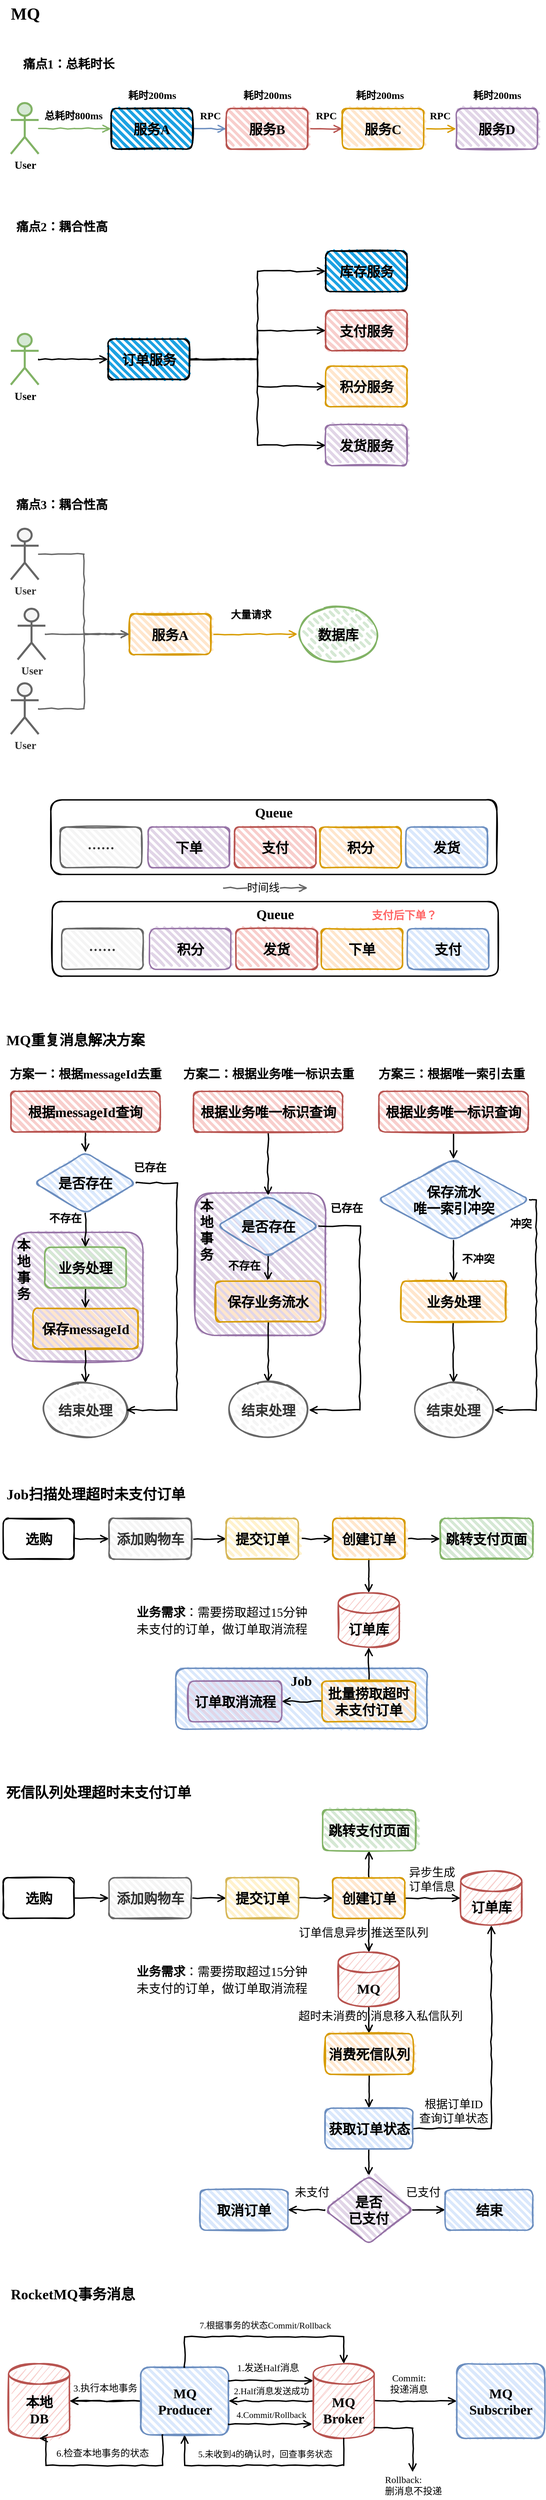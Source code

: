 <mxfile version="13.9.9" type="device"><diagram id="qJx3MESUr1q7judaKmlN" name="第 1 页"><mxGraphModel dx="1422" dy="822" grid="1" gridSize="10" guides="1" tooltips="1" connect="1" arrows="1" fold="1" page="1" pageScale="1" pageWidth="827" pageHeight="1169" math="0" shadow="0"><root><mxCell id="0"/><mxCell id="1" parent="0"/><mxCell id="U9TM1jE9TOjJtRSI-iLu-18" value="Job" style="rounded=1;whiteSpace=wrap;html=1;strokeWidth=2;fillWeight=4;hachureGap=8;hachureAngle=45;fillColor=#dae8fc;sketch=1;shadow=0;fontFamily=Comic Sans MS;strokeColor=#6c8ebf;fontSize=20;fontStyle=1;verticalAlign=top;" vertex="1" parent="1"><mxGeometry x="268.25" y="2481" width="371" height="90" as="geometry"/></mxCell><mxCell id="HqLiY1O92iQ1SQdvVasz-41" value="&amp;nbsp;本&lt;br&gt;&amp;nbsp;地&lt;br&gt;&amp;nbsp;事&lt;br&gt;&amp;nbsp;务" style="whiteSpace=wrap;html=1;rounded=1;shadow=0;fontFamily=Comic Sans MS;strokeColor=#9673a6;strokeWidth=2;fillColor=#e1d5e7;sketch=1;fillWeight=4;hachureGap=8;hachureAngle=45;fontSize=20;fontStyle=1;align=left;verticalAlign=top;" parent="1" vertex="1"><mxGeometry x="296.5" y="1780" width="193" height="210" as="geometry"/></mxCell><mxCell id="HqLiY1O92iQ1SQdvVasz-15" value="&amp;nbsp;本&lt;br&gt;&amp;nbsp;地&lt;br&gt;&amp;nbsp;事&lt;br&gt;&amp;nbsp;务" style="whiteSpace=wrap;html=1;rounded=1;shadow=0;fontFamily=Comic Sans MS;strokeColor=#9673a6;strokeWidth=2;fillColor=#e1d5e7;sketch=1;fillWeight=4;hachureGap=8;hachureAngle=45;fontSize=20;fontStyle=1;align=left;verticalAlign=top;" parent="1" vertex="1"><mxGeometry x="27" y="1838" width="193" height="190" as="geometry"/></mxCell><mxCell id="z7InNmfv0azXx8crTT-j-5" value="&lt;span style=&quot;font-size: 20px&quot;&gt;&lt;b&gt;Queue&lt;/b&gt;&lt;/span&gt;" style="rounded=1;whiteSpace=wrap;html=1;strokeWidth=2;fillWeight=4;hachureGap=8;hachureAngle=45;sketch=1;shadow=0;fontFamily=Comic Sans MS;verticalAlign=top;" parent="1" vertex="1"><mxGeometry x="84" y="1200" width="658" height="110" as="geometry"/></mxCell><mxCell id="b06dhv5IZUUVjLHqWVri-33" value="&lt;font color=&quot;#000000&quot;&gt;MQ&lt;/font&gt;" style="text;html=1;align=center;verticalAlign=middle;resizable=0;points=[];autosize=1;fontSize=25;fontFamily=Comic Sans MS;fontColor=#FFFFFF;fontStyle=1;labelBackgroundColor=none;" parent="1" vertex="1"><mxGeometry x="15.5" y="20" width="60" height="40" as="geometry"/></mxCell><mxCell id="0Zf3GOop10fqHXu2e48y-9" value="" style="edgeStyle=orthogonalEdgeStyle;rounded=0;comic=1;orthogonalLoop=1;jettySize=auto;html=1;endArrow=open;endFill=0;endSize=8;strokeWidth=2;fontFamily=Comic Sans MS;fillColor=#dae8fc;strokeColor=#6c8ebf;" parent="1" source="0Zf3GOop10fqHXu2e48y-2" target="0Zf3GOop10fqHXu2e48y-3" edge="1"><mxGeometry relative="1" as="geometry"/></mxCell><mxCell id="0Zf3GOop10fqHXu2e48y-2" value="&lt;span style=&quot;font-size: 20px&quot;&gt;&lt;b&gt;服务A&lt;/b&gt;&lt;/span&gt;" style="rounded=1;whiteSpace=wrap;html=1;strokeWidth=2;fillWeight=4;hachureGap=8;hachureAngle=45;fillColor=#1ba1e2;sketch=1;shadow=0;fontFamily=Comic Sans MS;" parent="1" vertex="1"><mxGeometry x="173" y="180" width="120" height="60" as="geometry"/></mxCell><mxCell id="0Zf3GOop10fqHXu2e48y-10" value="" style="edgeStyle=orthogonalEdgeStyle;rounded=0;comic=1;orthogonalLoop=1;jettySize=auto;html=1;endArrow=open;endFill=0;endSize=8;strokeWidth=2;fontFamily=Comic Sans MS;fillColor=#f8cecc;strokeColor=#b85450;" parent="1" source="0Zf3GOop10fqHXu2e48y-3" target="0Zf3GOop10fqHXu2e48y-4" edge="1"><mxGeometry relative="1" as="geometry"/></mxCell><mxCell id="0Zf3GOop10fqHXu2e48y-3" value="&lt;span style=&quot;font-size: 20px&quot;&gt;&lt;b&gt;服务B&lt;/b&gt;&lt;/span&gt;" style="rounded=1;whiteSpace=wrap;html=1;strokeWidth=2;fillWeight=4;hachureGap=8;hachureAngle=45;fillColor=#f8cecc;sketch=1;shadow=0;fontFamily=Comic Sans MS;strokeColor=#b85450;" parent="1" vertex="1"><mxGeometry x="343" y="180" width="120" height="60" as="geometry"/></mxCell><mxCell id="0Zf3GOop10fqHXu2e48y-8" value="" style="edgeStyle=orthogonalEdgeStyle;rounded=0;orthogonalLoop=1;jettySize=auto;html=1;endArrow=open;endFill=0;strokeWidth=2;fontFamily=Comic Sans MS;endSize=8;comic=1;fillColor=#ffe6cc;strokeColor=#d79b00;" parent="1" source="0Zf3GOop10fqHXu2e48y-4" target="0Zf3GOop10fqHXu2e48y-5" edge="1"><mxGeometry relative="1" as="geometry"/></mxCell><mxCell id="0Zf3GOop10fqHXu2e48y-4" value="&lt;font size=&quot;1&quot;&gt;&lt;b style=&quot;font-size: 20px&quot;&gt;服务C&lt;/b&gt;&lt;/font&gt;" style="rounded=1;whiteSpace=wrap;html=1;strokeWidth=2;fillWeight=4;hachureGap=8;hachureAngle=45;fillColor=#ffe6cc;sketch=1;shadow=0;fontFamily=Comic Sans MS;strokeColor=#d79b00;" parent="1" vertex="1"><mxGeometry x="514" y="180" width="120" height="60" as="geometry"/></mxCell><mxCell id="0Zf3GOop10fqHXu2e48y-5" value="&lt;font size=&quot;1&quot;&gt;&lt;b style=&quot;font-size: 20px&quot;&gt;服务D&lt;/b&gt;&lt;/font&gt;" style="rounded=1;whiteSpace=wrap;html=1;strokeWidth=2;fillWeight=4;hachureGap=8;hachureAngle=45;fillColor=#e1d5e7;sketch=1;shadow=0;fontFamily=Comic Sans MS;strokeColor=#9673a6;" parent="1" vertex="1"><mxGeometry x="682" y="180" width="120" height="60" as="geometry"/></mxCell><mxCell id="0Zf3GOop10fqHXu2e48y-19" value="" style="edgeStyle=orthogonalEdgeStyle;rounded=0;comic=1;orthogonalLoop=1;jettySize=auto;html=1;endArrow=open;endFill=0;endSize=8;strokeWidth=2;fontFamily=Comic Sans MS;fillColor=#d5e8d4;strokeColor=#82b366;" parent="1" source="0Zf3GOop10fqHXu2e48y-18" target="0Zf3GOop10fqHXu2e48y-2" edge="1"><mxGeometry relative="1" as="geometry"/></mxCell><mxCell id="0Zf3GOop10fqHXu2e48y-18" value="&lt;b&gt;&lt;font style=&quot;font-size: 16px&quot;&gt;User&lt;/font&gt;&lt;/b&gt;" style="shape=umlActor;verticalLabelPosition=bottom;verticalAlign=top;html=1;outlineConnect=0;shadow=0;strokeColor=#82b366;strokeWidth=3;fontFamily=Comic Sans MS;fillColor=#d5e8d4;" parent="1" vertex="1"><mxGeometry x="25" y="172" width="41" height="75" as="geometry"/></mxCell><mxCell id="0Zf3GOop10fqHXu2e48y-20" value="耗时200ms" style="text;html=1;align=center;verticalAlign=middle;resizable=0;points=[];autosize=1;fontFamily=Comic Sans MS;fontStyle=1;fontSize=15;" parent="1" vertex="1"><mxGeometry x="697" y="150" width="90" height="20" as="geometry"/></mxCell><mxCell id="0Zf3GOop10fqHXu2e48y-22" value="耗时200ms" style="text;html=1;align=center;verticalAlign=middle;resizable=0;points=[];autosize=1;fontFamily=Comic Sans MS;fontStyle=1;fontSize=15;" parent="1" vertex="1"><mxGeometry x="524" y="150" width="90" height="20" as="geometry"/></mxCell><mxCell id="0Zf3GOop10fqHXu2e48y-23" value="耗时200ms" style="text;html=1;align=center;verticalAlign=middle;resizable=0;points=[];autosize=1;fontFamily=Comic Sans MS;fontStyle=1;fontSize=15;" parent="1" vertex="1"><mxGeometry x="358" y="150" width="90" height="20" as="geometry"/></mxCell><mxCell id="0Zf3GOop10fqHXu2e48y-24" value="耗时200ms" style="text;html=1;align=center;verticalAlign=middle;resizable=0;points=[];autosize=1;fontFamily=Comic Sans MS;fontStyle=1;fontSize=15;" parent="1" vertex="1"><mxGeometry x="188" y="150" width="90" height="20" as="geometry"/></mxCell><mxCell id="0Zf3GOop10fqHXu2e48y-25" value="总耗时800ms" style="text;html=1;align=center;verticalAlign=middle;resizable=0;points=[];autosize=1;fontFamily=Comic Sans MS;fontStyle=1;fontSize=15;" parent="1" vertex="1"><mxGeometry x="62" y="180" width="110" height="20" as="geometry"/></mxCell><mxCell id="0Zf3GOop10fqHXu2e48y-26" value="RPC" style="text;html=1;align=center;verticalAlign=middle;resizable=0;points=[];autosize=1;fontSize=15;fontFamily=Comic Sans MS;fontStyle=1" parent="1" vertex="1"><mxGeometry x="299" y="180" width="40" height="20" as="geometry"/></mxCell><mxCell id="0Zf3GOop10fqHXu2e48y-27" value="RPC" style="text;html=1;align=center;verticalAlign=middle;resizable=0;points=[];autosize=1;fontSize=15;fontFamily=Comic Sans MS;fontStyle=1" parent="1" vertex="1"><mxGeometry x="470" y="180" width="40" height="20" as="geometry"/></mxCell><mxCell id="0Zf3GOop10fqHXu2e48y-28" value="RPC" style="text;html=1;align=center;verticalAlign=middle;resizable=0;points=[];autosize=1;fontSize=15;fontFamily=Comic Sans MS;fontStyle=1" parent="1" vertex="1"><mxGeometry x="638" y="180" width="40" height="20" as="geometry"/></mxCell><mxCell id="0Zf3GOop10fqHXu2e48y-30" value="痛点1：总耗时长" style="text;html=1;align=center;verticalAlign=middle;resizable=0;points=[];autosize=1;fontSize=18;fontFamily=Comic Sans MS;fontStyle=1" parent="1" vertex="1"><mxGeometry x="35" y="100" width="150" height="30" as="geometry"/></mxCell><mxCell id="0Zf3GOop10fqHXu2e48y-37" value="" style="edgeStyle=orthogonalEdgeStyle;rounded=0;comic=1;orthogonalLoop=1;jettySize=auto;html=1;endArrow=open;endFill=0;endSize=8;strokeWidth=2;fontFamily=Comic Sans MS;fontSize=18;entryX=0;entryY=0.5;entryDx=0;entryDy=0;exitX=1;exitY=0.5;exitDx=0;exitDy=0;" parent="1" source="0Zf3GOop10fqHXu2e48y-42" target="0Zf3GOop10fqHXu2e48y-32" edge="1"><mxGeometry relative="1" as="geometry"/></mxCell><mxCell id="0Zf3GOop10fqHXu2e48y-31" value="&lt;b&gt;&lt;font style=&quot;font-size: 16px&quot;&gt;User&lt;/font&gt;&lt;/b&gt;" style="shape=umlActor;verticalLabelPosition=bottom;verticalAlign=top;html=1;outlineConnect=0;shadow=0;strokeColor=#82b366;strokeWidth=3;fontFamily=Comic Sans MS;fillColor=#d5e8d4;" parent="1" vertex="1"><mxGeometry x="25" y="512.5" width="41" height="75" as="geometry"/></mxCell><mxCell id="0Zf3GOop10fqHXu2e48y-32" value="&lt;span style=&quot;font-size: 20px&quot;&gt;&lt;b&gt;库存服务&lt;/b&gt;&lt;/span&gt;" style="rounded=1;whiteSpace=wrap;html=1;strokeWidth=2;fillWeight=4;hachureGap=8;hachureAngle=45;fillColor=#1ba1e2;sketch=1;shadow=0;fontFamily=Comic Sans MS;" parent="1" vertex="1"><mxGeometry x="489.5" y="390" width="120" height="60" as="geometry"/></mxCell><mxCell id="0Zf3GOop10fqHXu2e48y-33" value="&lt;b style=&quot;font-size: 20px&quot;&gt;支付服务&lt;/b&gt;" style="rounded=1;whiteSpace=wrap;html=1;strokeWidth=2;fillWeight=4;hachureGap=8;hachureAngle=45;fillColor=#f8cecc;sketch=1;shadow=0;fontFamily=Comic Sans MS;strokeColor=#b85450;" parent="1" vertex="1"><mxGeometry x="489.5" y="477.5" width="120" height="60" as="geometry"/></mxCell><mxCell id="0Zf3GOop10fqHXu2e48y-34" value="&lt;font size=&quot;1&quot;&gt;&lt;b style=&quot;font-size: 20px&quot;&gt;积分服务&lt;/b&gt;&lt;/font&gt;" style="rounded=1;whiteSpace=wrap;html=1;strokeWidth=2;fillWeight=4;hachureGap=8;hachureAngle=45;fillColor=#ffe6cc;sketch=1;shadow=0;fontFamily=Comic Sans MS;strokeColor=#d79b00;" parent="1" vertex="1"><mxGeometry x="489.5" y="560" width="120" height="60" as="geometry"/></mxCell><mxCell id="0Zf3GOop10fqHXu2e48y-35" value="&lt;span style=&quot;font-size: 20px&quot;&gt;&lt;b&gt;发货服务&lt;/b&gt;&lt;/span&gt;" style="rounded=1;whiteSpace=wrap;html=1;strokeWidth=2;fillWeight=4;hachureGap=8;hachureAngle=45;fillColor=#e1d5e7;sketch=1;shadow=0;fontFamily=Comic Sans MS;strokeColor=#9673a6;" parent="1" vertex="1"><mxGeometry x="489.5" y="647" width="120" height="60" as="geometry"/></mxCell><mxCell id="0Zf3GOop10fqHXu2e48y-38" value="" style="edgeStyle=orthogonalEdgeStyle;rounded=0;comic=1;orthogonalLoop=1;jettySize=auto;html=1;endArrow=open;endFill=0;endSize=8;strokeWidth=2;fontFamily=Comic Sans MS;fontSize=18;entryX=0;entryY=0.5;entryDx=0;entryDy=0;exitX=1;exitY=0.5;exitDx=0;exitDy=0;" parent="1" source="0Zf3GOop10fqHXu2e48y-42" target="0Zf3GOop10fqHXu2e48y-33" edge="1"><mxGeometry relative="1" as="geometry"><mxPoint x="76" y="530" as="sourcePoint"/><mxPoint x="237.5" y="430" as="targetPoint"/></mxGeometry></mxCell><mxCell id="0Zf3GOop10fqHXu2e48y-39" value="" style="edgeStyle=orthogonalEdgeStyle;rounded=0;comic=1;orthogonalLoop=1;jettySize=auto;html=1;endArrow=open;endFill=0;endSize=8;strokeWidth=2;fontFamily=Comic Sans MS;fontSize=18;entryX=0;entryY=0.5;entryDx=0;entryDy=0;exitX=1;exitY=0.5;exitDx=0;exitDy=0;" parent="1" source="0Zf3GOop10fqHXu2e48y-42" target="0Zf3GOop10fqHXu2e48y-34" edge="1"><mxGeometry relative="1" as="geometry"><mxPoint x="69.5" y="520" as="sourcePoint"/><mxPoint x="237.5" y="530" as="targetPoint"/></mxGeometry></mxCell><mxCell id="0Zf3GOop10fqHXu2e48y-40" value="" style="edgeStyle=orthogonalEdgeStyle;rounded=0;comic=1;orthogonalLoop=1;jettySize=auto;html=1;endArrow=open;endFill=0;endSize=8;strokeWidth=2;fontFamily=Comic Sans MS;fontSize=18;entryX=0;entryY=0.5;entryDx=0;entryDy=0;" parent="1" source="0Zf3GOop10fqHXu2e48y-42" target="0Zf3GOop10fqHXu2e48y-35" edge="1"><mxGeometry relative="1" as="geometry"><mxPoint x="69.5" y="520" as="sourcePoint"/><mxPoint x="229.5" y="620" as="targetPoint"/></mxGeometry></mxCell><mxCell id="0Zf3GOop10fqHXu2e48y-42" value="&lt;span style=&quot;font-size: 20px&quot;&gt;&lt;b&gt;订单服务&lt;/b&gt;&lt;/span&gt;" style="rounded=1;whiteSpace=wrap;html=1;strokeWidth=2;fillWeight=4;hachureGap=8;hachureAngle=45;fillColor=#1ba1e2;sketch=1;shadow=0;fontFamily=Comic Sans MS;" parent="1" vertex="1"><mxGeometry x="168.5" y="520" width="120" height="60" as="geometry"/></mxCell><mxCell id="0Zf3GOop10fqHXu2e48y-43" value="" style="edgeStyle=orthogonalEdgeStyle;rounded=0;comic=1;orthogonalLoop=1;jettySize=auto;html=1;endArrow=open;endFill=0;endSize=8;strokeWidth=2;fontFamily=Comic Sans MS;fontSize=18;entryX=0;entryY=0.5;entryDx=0;entryDy=0;" parent="1" source="0Zf3GOop10fqHXu2e48y-31" target="0Zf3GOop10fqHXu2e48y-42" edge="1"><mxGeometry relative="1" as="geometry"><mxPoint x="66" y="567.5" as="sourcePoint"/><mxPoint x="489.5" y="690" as="targetPoint"/></mxGeometry></mxCell><mxCell id="0Zf3GOop10fqHXu2e48y-44" value="痛点2：耦合性高" style="text;html=1;align=center;verticalAlign=middle;resizable=0;points=[];autosize=1;fontSize=18;fontFamily=Comic Sans MS;fontStyle=1" parent="1" vertex="1"><mxGeometry x="25" y="340" width="150" height="30" as="geometry"/></mxCell><mxCell id="0Zf3GOop10fqHXu2e48y-45" value="" style="edgeStyle=orthogonalEdgeStyle;rounded=0;comic=1;orthogonalLoop=1;jettySize=auto;html=1;endArrow=open;endFill=0;endSize=8;strokeWidth=2;fontFamily=Comic Sans MS;fillColor=#ffe6cc;strokeColor=#d79b00;" parent="1" source="0Zf3GOop10fqHXu2e48y-46" target="0Zf3GOop10fqHXu2e48y-55" edge="1"><mxGeometry relative="1" as="geometry"><mxPoint x="389.5" y="837.5" as="targetPoint"/></mxGeometry></mxCell><mxCell id="0Zf3GOop10fqHXu2e48y-46" value="&lt;span style=&quot;font-size: 20px&quot;&gt;&lt;b&gt;服务A&lt;/b&gt;&lt;/span&gt;" style="rounded=1;whiteSpace=wrap;html=1;strokeWidth=2;fillWeight=4;hachureGap=8;hachureAngle=45;fillColor=#ffe6cc;sketch=1;shadow=0;fontFamily=Comic Sans MS;strokeColor=#d79b00;" parent="1" vertex="1"><mxGeometry x="200" y="925.5" width="120" height="60" as="geometry"/></mxCell><mxCell id="0Zf3GOop10fqHXu2e48y-48" value="" style="edgeStyle=orthogonalEdgeStyle;rounded=0;comic=1;orthogonalLoop=1;jettySize=auto;html=1;endArrow=open;endFill=0;endSize=8;strokeWidth=2;fontFamily=Comic Sans MS;fillColor=#f5f5f5;strokeColor=#666666;entryX=0;entryY=0.5;entryDx=0;entryDy=0;" parent="1" source="0Zf3GOop10fqHXu2e48y-49" target="0Zf3GOop10fqHXu2e48y-46" edge="1"><mxGeometry relative="1" as="geometry"/></mxCell><mxCell id="0Zf3GOop10fqHXu2e48y-49" value="&lt;b&gt;&lt;font style=&quot;font-size: 16px&quot;&gt;User&lt;/font&gt;&lt;/b&gt;" style="shape=umlActor;verticalLabelPosition=bottom;verticalAlign=top;html=1;outlineConnect=0;shadow=0;strokeColor=#666666;strokeWidth=3;fontFamily=Comic Sans MS;fillColor=#f5f5f5;fontColor=#333333;" parent="1" vertex="1"><mxGeometry x="25" y="800" width="41" height="75" as="geometry"/></mxCell><mxCell id="0Zf3GOop10fqHXu2e48y-53" value="大量请求" style="text;html=1;align=center;verticalAlign=middle;resizable=0;points=[];autosize=1;fontSize=15;fontFamily=Comic Sans MS;fontStyle=1" parent="1" vertex="1"><mxGeometry x="339" y="915.5" width="80" height="20" as="geometry"/></mxCell><mxCell id="0Zf3GOop10fqHXu2e48y-54" value="痛点3：耦合性高" style="text;html=1;align=center;verticalAlign=middle;resizable=0;points=[];autosize=1;fontSize=18;fontFamily=Comic Sans MS;fontStyle=1" parent="1" vertex="1"><mxGeometry x="25" y="750" width="150" height="30" as="geometry"/></mxCell><mxCell id="0Zf3GOop10fqHXu2e48y-55" value="&lt;font style=&quot;font-size: 20px&quot;&gt;&lt;b&gt;数据库&lt;/b&gt;&lt;/font&gt;" style="ellipse;whiteSpace=wrap;html=1;rounded=1;shadow=0;fontFamily=Comic Sans MS;strokeColor=#82b366;strokeWidth=2;fillColor=#d5e8d4;sketch=1;fillWeight=4;hachureGap=8;hachureAngle=45;fillStyle=dashed;" parent="1" vertex="1"><mxGeometry x="448" y="915.5" width="120" height="80" as="geometry"/></mxCell><mxCell id="0Zf3GOop10fqHXu2e48y-57" value="&lt;b&gt;&lt;font style=&quot;font-size: 16px&quot;&gt;User&lt;/font&gt;&lt;/b&gt;" style="shape=umlActor;verticalLabelPosition=bottom;verticalAlign=top;html=1;outlineConnect=0;shadow=0;strokeColor=#666666;strokeWidth=3;fontFamily=Comic Sans MS;fillColor=#f5f5f5;fontColor=#333333;" parent="1" vertex="1"><mxGeometry x="25" y="1028" width="41" height="75" as="geometry"/></mxCell><mxCell id="0Zf3GOop10fqHXu2e48y-58" value="&lt;b&gt;&lt;font style=&quot;font-size: 16px&quot;&gt;User&lt;/font&gt;&lt;/b&gt;" style="shape=umlActor;verticalLabelPosition=bottom;verticalAlign=top;html=1;outlineConnect=0;shadow=0;strokeColor=#666666;strokeWidth=3;fontFamily=Comic Sans MS;fillColor=#f5f5f5;fontColor=#333333;" parent="1" vertex="1"><mxGeometry x="35" y="918" width="41" height="75" as="geometry"/></mxCell><mxCell id="0Zf3GOop10fqHXu2e48y-59" value="" style="edgeStyle=orthogonalEdgeStyle;rounded=0;comic=1;orthogonalLoop=1;jettySize=auto;html=1;endArrow=open;endFill=0;endSize=8;strokeWidth=2;fontFamily=Comic Sans MS;fillColor=#f5f5f5;strokeColor=#666666;entryX=0;entryY=0.5;entryDx=0;entryDy=0;" parent="1" source="0Zf3GOop10fqHXu2e48y-57" target="0Zf3GOop10fqHXu2e48y-46" edge="1"><mxGeometry relative="1" as="geometry"><mxPoint x="76" y="847.5" as="sourcePoint"/><mxPoint x="210" y="973" as="targetPoint"/></mxGeometry></mxCell><mxCell id="0Zf3GOop10fqHXu2e48y-60" value="" style="edgeStyle=orthogonalEdgeStyle;rounded=0;comic=1;orthogonalLoop=1;jettySize=auto;html=1;endArrow=open;endFill=0;endSize=8;strokeWidth=2;fontFamily=Comic Sans MS;fillColor=#f5f5f5;strokeColor=#666666;entryX=0;entryY=0.5;entryDx=0;entryDy=0;" parent="1" source="0Zf3GOop10fqHXu2e48y-58" target="0Zf3GOop10fqHXu2e48y-46" edge="1"><mxGeometry relative="1" as="geometry"><mxPoint x="86" y="1075.5" as="sourcePoint"/><mxPoint x="210" y="973" as="targetPoint"/></mxGeometry></mxCell><mxCell id="z7InNmfv0azXx8crTT-j-1" value="&lt;span style=&quot;font-size: 20px&quot;&gt;&lt;b&gt;下单&lt;/b&gt;&lt;/span&gt;" style="rounded=1;whiteSpace=wrap;html=1;strokeWidth=2;fillWeight=4;hachureGap=8;hachureAngle=45;fillColor=#e1d5e7;sketch=1;shadow=0;fontFamily=Comic Sans MS;strokeColor=#9673a6;" parent="1" vertex="1"><mxGeometry x="227.5" y="1240" width="120" height="60" as="geometry"/></mxCell><mxCell id="z7InNmfv0azXx8crTT-j-2" value="&lt;span style=&quot;font-size: 20px&quot;&gt;&lt;b&gt;支付&lt;/b&gt;&lt;/span&gt;" style="rounded=1;whiteSpace=wrap;html=1;strokeWidth=2;fillWeight=4;hachureGap=8;hachureAngle=45;fillColor=#f8cecc;sketch=1;shadow=0;fontFamily=Comic Sans MS;strokeColor=#b85450;" parent="1" vertex="1"><mxGeometry x="355" y="1240" width="120" height="60" as="geometry"/></mxCell><mxCell id="z7InNmfv0azXx8crTT-j-3" value="&lt;span style=&quot;font-size: 20px&quot;&gt;&lt;b&gt;积分&lt;/b&gt;&lt;/span&gt;" style="rounded=1;whiteSpace=wrap;html=1;strokeWidth=2;fillWeight=4;hachureGap=8;hachureAngle=45;fillColor=#ffe6cc;sketch=1;shadow=0;fontFamily=Comic Sans MS;strokeColor=#d79b00;" parent="1" vertex="1"><mxGeometry x="481" y="1240" width="120" height="60" as="geometry"/></mxCell><mxCell id="z7InNmfv0azXx8crTT-j-4" value="&lt;span style=&quot;font-size: 20px&quot;&gt;&lt;b&gt;发货&lt;/b&gt;&lt;/span&gt;" style="rounded=1;whiteSpace=wrap;html=1;strokeWidth=2;fillWeight=4;hachureGap=8;hachureAngle=45;fillColor=#dae8fc;sketch=1;shadow=0;fontFamily=Comic Sans MS;strokeColor=#6c8ebf;" parent="1" vertex="1"><mxGeometry x="608" y="1240" width="120" height="60" as="geometry"/></mxCell><mxCell id="z7InNmfv0azXx8crTT-j-6" value="&lt;b style=&quot;font-size: 20px&quot;&gt;·&lt;/b&gt;&lt;b style=&quot;font-size: 20px&quot;&gt;·&lt;/b&gt;&lt;b style=&quot;font-size: 20px&quot;&gt;·&lt;/b&gt;&lt;b style=&quot;font-size: 20px&quot;&gt;·&lt;/b&gt;&lt;b style=&quot;font-size: 20px&quot;&gt;·&lt;/b&gt;&lt;b style=&quot;font-size: 20px&quot;&gt;·&lt;/b&gt;" style="rounded=1;whiteSpace=wrap;html=1;strokeWidth=2;fillWeight=4;hachureGap=8;hachureAngle=45;sketch=1;shadow=0;fontFamily=Comic Sans MS;fillColor=#f5f5f5;strokeColor=#666666;fontColor=#333333;" parent="1" vertex="1"><mxGeometry x="98" y="1240" width="120" height="60" as="geometry"/></mxCell><mxCell id="z7InNmfv0azXx8crTT-j-7" value="&lt;span style=&quot;font-size: 20px&quot;&gt;&lt;b&gt;Queue&lt;/b&gt;&lt;/span&gt;" style="rounded=1;whiteSpace=wrap;html=1;strokeWidth=2;fillWeight=4;hachureGap=8;hachureAngle=45;sketch=1;shadow=0;fontFamily=Comic Sans MS;verticalAlign=top;" parent="1" vertex="1"><mxGeometry x="86" y="1350" width="658" height="110" as="geometry"/></mxCell><mxCell id="z7InNmfv0azXx8crTT-j-8" value="&lt;span style=&quot;font-size: 20px&quot;&gt;&lt;b&gt;积分&lt;/b&gt;&lt;/span&gt;" style="rounded=1;whiteSpace=wrap;html=1;strokeWidth=2;fillWeight=4;hachureGap=8;hachureAngle=45;fillColor=#e1d5e7;sketch=1;shadow=0;fontFamily=Comic Sans MS;strokeColor=#9673a6;" parent="1" vertex="1"><mxGeometry x="229.5" y="1390" width="120" height="60" as="geometry"/></mxCell><mxCell id="z7InNmfv0azXx8crTT-j-9" value="&lt;span style=&quot;font-size: 20px&quot;&gt;&lt;b&gt;发货&lt;/b&gt;&lt;/span&gt;" style="rounded=1;whiteSpace=wrap;html=1;strokeWidth=2;fillWeight=4;hachureGap=8;hachureAngle=45;fillColor=#f8cecc;sketch=1;shadow=0;fontFamily=Comic Sans MS;strokeColor=#b85450;" parent="1" vertex="1"><mxGeometry x="357" y="1390" width="120" height="60" as="geometry"/></mxCell><mxCell id="z7InNmfv0azXx8crTT-j-10" value="&lt;span style=&quot;font-size: 20px&quot;&gt;&lt;b&gt;下单&lt;/b&gt;&lt;/span&gt;" style="rounded=1;whiteSpace=wrap;html=1;strokeWidth=2;fillWeight=4;hachureGap=8;hachureAngle=45;fillColor=#ffe6cc;sketch=1;shadow=0;fontFamily=Comic Sans MS;strokeColor=#d79b00;" parent="1" vertex="1"><mxGeometry x="483" y="1390" width="120" height="60" as="geometry"/></mxCell><mxCell id="z7InNmfv0azXx8crTT-j-11" value="&lt;span style=&quot;font-size: 20px&quot;&gt;&lt;b&gt;支付&lt;/b&gt;&lt;/span&gt;" style="rounded=1;whiteSpace=wrap;html=1;strokeWidth=2;fillWeight=4;hachureGap=8;hachureAngle=45;fillColor=#dae8fc;sketch=1;shadow=0;fontFamily=Comic Sans MS;strokeColor=#6c8ebf;" parent="1" vertex="1"><mxGeometry x="610" y="1390" width="120" height="60" as="geometry"/></mxCell><mxCell id="z7InNmfv0azXx8crTT-j-12" value="&lt;b style=&quot;font-size: 20px&quot;&gt;·&lt;/b&gt;&lt;b style=&quot;font-size: 20px&quot;&gt;·&lt;/b&gt;&lt;b style=&quot;font-size: 20px&quot;&gt;·&lt;/b&gt;&lt;b style=&quot;font-size: 20px&quot;&gt;·&lt;/b&gt;&lt;b style=&quot;font-size: 20px&quot;&gt;·&lt;/b&gt;&lt;b style=&quot;font-size: 20px&quot;&gt;·&lt;/b&gt;" style="rounded=1;whiteSpace=wrap;html=1;strokeWidth=2;fillWeight=4;hachureGap=8;hachureAngle=45;sketch=1;shadow=0;fontFamily=Comic Sans MS;fillColor=#f5f5f5;strokeColor=#666666;fontColor=#333333;" parent="1" vertex="1"><mxGeometry x="100" y="1390" width="120" height="60" as="geometry"/></mxCell><mxCell id="z7InNmfv0azXx8crTT-j-14" value="" style="edgeStyle=orthogonalEdgeStyle;rounded=0;comic=1;orthogonalLoop=1;jettySize=auto;html=1;endArrow=open;endFill=0;endSize=8;strokeWidth=2;fontFamily=Comic Sans MS;fillColor=#f5f5f5;strokeColor=#666666;entryX=0;entryY=0.5;entryDx=0;entryDy=0;" parent="1" edge="1"><mxGeometry relative="1" as="geometry"><mxPoint x="339" y="1330" as="sourcePoint"/><mxPoint x="463" y="1330" as="targetPoint"/></mxGeometry></mxCell><mxCell id="z7InNmfv0azXx8crTT-j-15" value="时间线" style="edgeLabel;html=1;align=center;verticalAlign=middle;resizable=0;points=[];fontSize=16;fontFamily=Comic Sans MS;" parent="z7InNmfv0azXx8crTT-j-14" vertex="1" connectable="0"><mxGeometry x="0.323" y="-3" relative="1" as="geometry"><mxPoint x="-24" y="-4" as="offset"/></mxGeometry></mxCell><mxCell id="z7InNmfv0azXx8crTT-j-16" value="&lt;b&gt;&lt;font style=&quot;font-size: 16px&quot; color=&quot;#ff6666&quot;&gt;支付后下单？&lt;/font&gt;&lt;/b&gt;" style="text;html=1;align=center;verticalAlign=middle;resizable=0;points=[];autosize=1;fontSize=16;fontFamily=Comic Sans MS;" parent="1" vertex="1"><mxGeometry x="550" y="1360" width="110" height="20" as="geometry"/></mxCell><mxCell id="HqLiY1O92iQ1SQdvVasz-4" value="" style="edgeStyle=orthogonalEdgeStyle;rounded=0;orthogonalLoop=1;jettySize=auto;html=1;endArrow=open;endFill=0;strokeWidth=2;endSize=8;comic=1;fontFamily=Comic Sans MS;fontSize=20;fontStyle=1" parent="1" source="HqLiY1O92iQ1SQdvVasz-1" target="HqLiY1O92iQ1SQdvVasz-3" edge="1"><mxGeometry relative="1" as="geometry"/></mxCell><mxCell id="HqLiY1O92iQ1SQdvVasz-1" value="&lt;span style=&quot;font-size: 20px&quot;&gt;&lt;span style=&quot;font-size: 20px&quot;&gt;根据messageId查询&lt;/span&gt;&lt;/span&gt;" style="rounded=1;whiteSpace=wrap;html=1;strokeWidth=2;fillWeight=4;hachureGap=8;hachureAngle=45;fillColor=#f8cecc;sketch=1;shadow=0;fontFamily=Comic Sans MS;strokeColor=#b85450;fontSize=20;fontStyle=1" parent="1" vertex="1"><mxGeometry x="25" y="1630" width="220" height="60" as="geometry"/></mxCell><mxCell id="HqLiY1O92iQ1SQdvVasz-2" value="方案一：根据messageId去重" style="text;html=1;align=center;verticalAlign=middle;resizable=0;points=[];autosize=1;fontSize=18;fontFamily=Comic Sans MS;fontStyle=1" parent="1" vertex="1"><mxGeometry x="10" y="1590" width="250" height="30" as="geometry"/></mxCell><mxCell id="HqLiY1O92iQ1SQdvVasz-11" value="" style="edgeStyle=orthogonalEdgeStyle;rounded=0;comic=1;orthogonalLoop=1;jettySize=auto;html=1;endArrow=open;endFill=0;endSize=8;strokeWidth=2;fontFamily=Comic Sans MS;fontSize=20;fontStyle=1" parent="1" source="HqLiY1O92iQ1SQdvVasz-3" target="HqLiY1O92iQ1SQdvVasz-5" edge="1"><mxGeometry relative="1" as="geometry"/></mxCell><mxCell id="HqLiY1O92iQ1SQdvVasz-3" value="是否存在" style="rhombus;whiteSpace=wrap;html=1;rounded=1;shadow=0;fontFamily=Comic Sans MS;strokeColor=#6c8ebf;strokeWidth=2;fillColor=#dae8fc;sketch=1;fillWeight=4;hachureGap=8;hachureAngle=45;fontSize=20;fontStyle=1" parent="1" vertex="1"><mxGeometry x="60" y="1720" width="150" height="90" as="geometry"/></mxCell><mxCell id="HqLiY1O92iQ1SQdvVasz-12" value="" style="edgeStyle=orthogonalEdgeStyle;rounded=0;comic=1;orthogonalLoop=1;jettySize=auto;html=1;endArrow=open;endFill=0;endSize=8;strokeWidth=2;fontFamily=Comic Sans MS;fontSize=20;fontStyle=1" parent="1" source="HqLiY1O92iQ1SQdvVasz-5" target="HqLiY1O92iQ1SQdvVasz-7" edge="1"><mxGeometry relative="1" as="geometry"/></mxCell><mxCell id="HqLiY1O92iQ1SQdvVasz-5" value="业务处理" style="whiteSpace=wrap;html=1;rounded=1;shadow=0;fontFamily=Comic Sans MS;strokeColor=#82b366;strokeWidth=2;fillColor=#d5e8d4;sketch=1;fillWeight=4;hachureGap=8;hachureAngle=45;fontSize=20;fontStyle=1" parent="1" vertex="1"><mxGeometry x="75" y="1860" width="120" height="60" as="geometry"/></mxCell><mxCell id="HqLiY1O92iQ1SQdvVasz-13" value="" style="edgeStyle=orthogonalEdgeStyle;rounded=0;comic=1;orthogonalLoop=1;jettySize=auto;html=1;endArrow=open;endFill=0;endSize=8;strokeWidth=2;fontFamily=Comic Sans MS;fontSize=20;fontStyle=1" parent="1" source="HqLiY1O92iQ1SQdvVasz-7" target="HqLiY1O92iQ1SQdvVasz-9" edge="1"><mxGeometry relative="1" as="geometry"/></mxCell><mxCell id="HqLiY1O92iQ1SQdvVasz-7" value="保存messageId" style="whiteSpace=wrap;html=1;rounded=1;shadow=0;fontFamily=Comic Sans MS;strokeColor=#d79b00;strokeWidth=2;fillColor=#ffe6cc;sketch=1;fillWeight=4;hachureGap=8;hachureAngle=45;fontSize=20;fontStyle=1" parent="1" vertex="1"><mxGeometry x="57.5" y="1950" width="155" height="60" as="geometry"/></mxCell><mxCell id="HqLiY1O92iQ1SQdvVasz-9" value="结束处理" style="ellipse;whiteSpace=wrap;html=1;rounded=1;shadow=0;fontFamily=Comic Sans MS;strokeColor=#666666;strokeWidth=2;fillColor=#f5f5f5;sketch=1;fillWeight=4;hachureGap=8;hachureAngle=45;fontSize=20;fontStyle=1;fillStyle=dashed;fontColor=#333333;" parent="1" vertex="1"><mxGeometry x="75" y="2060" width="120" height="80" as="geometry"/></mxCell><mxCell id="HqLiY1O92iQ1SQdvVasz-14" value="" style="edgeStyle=orthogonalEdgeStyle;rounded=0;orthogonalLoop=1;jettySize=auto;html=1;endArrow=open;endFill=0;strokeWidth=2;endSize=8;comic=1;exitX=1;exitY=0.5;exitDx=0;exitDy=0;entryX=1;entryY=0.5;entryDx=0;entryDy=0;fontFamily=Comic Sans MS;fontSize=20;fontStyle=1" parent="1" source="HqLiY1O92iQ1SQdvVasz-3" target="HqLiY1O92iQ1SQdvVasz-9" edge="1"><mxGeometry relative="1" as="geometry"><mxPoint x="145" y="1700" as="sourcePoint"/><mxPoint x="145" y="1770" as="targetPoint"/><Array as="points"><mxPoint x="270" y="1765"/><mxPoint x="270" y="2100"/></Array></mxGeometry></mxCell><mxCell id="HqLiY1O92iQ1SQdvVasz-16" value="&lt;b&gt;&lt;font style=&quot;font-size: 16px&quot;&gt;不存在&lt;/font&gt;&lt;/b&gt;" style="text;html=1;align=center;verticalAlign=middle;resizable=0;points=[];autosize=1;fontSize=20;fontFamily=Comic Sans MS;" parent="1" vertex="1"><mxGeometry x="75" y="1800" width="60" height="30" as="geometry"/></mxCell><mxCell id="HqLiY1O92iQ1SQdvVasz-17" value="&lt;font style=&quot;font-size: 16px&quot;&gt;&lt;b&gt;已存在&lt;/b&gt;&lt;/font&gt;" style="text;html=1;align=center;verticalAlign=middle;resizable=0;points=[];autosize=1;fontSize=20;fontFamily=Comic Sans MS;" parent="1" vertex="1"><mxGeometry x="200" y="1725" width="60" height="30" as="geometry"/></mxCell><mxCell id="HqLiY1O92iQ1SQdvVasz-19" value="" style="edgeStyle=orthogonalEdgeStyle;rounded=0;orthogonalLoop=1;jettySize=auto;html=1;endArrow=open;endFill=0;strokeWidth=2;endSize=8;comic=1;fontFamily=Comic Sans MS;fontSize=20;fontStyle=1" parent="1" source="HqLiY1O92iQ1SQdvVasz-20" target="HqLiY1O92iQ1SQdvVasz-22" edge="1"><mxGeometry relative="1" as="geometry"/></mxCell><mxCell id="HqLiY1O92iQ1SQdvVasz-20" value="&lt;span style=&quot;font-size: 20px&quot;&gt;&lt;span style=&quot;font-size: 20px&quot;&gt;根据业务唯一标识查询&lt;/span&gt;&lt;/span&gt;" style="rounded=1;whiteSpace=wrap;html=1;strokeWidth=2;fillWeight=4;hachureGap=8;hachureAngle=45;fillColor=#f8cecc;sketch=1;shadow=0;fontFamily=Comic Sans MS;strokeColor=#b85450;fontSize=20;fontStyle=1" parent="1" vertex="1"><mxGeometry x="294.5" y="1630" width="220" height="60" as="geometry"/></mxCell><mxCell id="HqLiY1O92iQ1SQdvVasz-21" value="" style="edgeStyle=orthogonalEdgeStyle;rounded=0;comic=1;orthogonalLoop=1;jettySize=auto;html=1;endArrow=open;endFill=0;endSize=8;strokeWidth=2;fontFamily=Comic Sans MS;fontSize=20;fontStyle=1;entryX=0.5;entryY=0;entryDx=0;entryDy=0;" parent="1" source="HqLiY1O92iQ1SQdvVasz-22" target="HqLiY1O92iQ1SQdvVasz-26" edge="1"><mxGeometry relative="1" as="geometry"><mxPoint x="404.5" y="1860" as="targetPoint"/></mxGeometry></mxCell><mxCell id="HqLiY1O92iQ1SQdvVasz-22" value="是否存在" style="rhombus;whiteSpace=wrap;html=1;rounded=1;shadow=0;fontFamily=Comic Sans MS;strokeColor=#6c8ebf;strokeWidth=2;fillColor=#dae8fc;sketch=1;fillWeight=4;hachureGap=8;hachureAngle=45;fontSize=20;fontStyle=1" parent="1" vertex="1"><mxGeometry x="329.5" y="1783.5" width="150" height="90" as="geometry"/></mxCell><mxCell id="HqLiY1O92iQ1SQdvVasz-25" value="" style="edgeStyle=orthogonalEdgeStyle;rounded=0;comic=1;orthogonalLoop=1;jettySize=auto;html=1;endArrow=open;endFill=0;endSize=8;strokeWidth=2;fontFamily=Comic Sans MS;fontSize=20;fontStyle=1" parent="1" source="HqLiY1O92iQ1SQdvVasz-26" target="HqLiY1O92iQ1SQdvVasz-27" edge="1"><mxGeometry relative="1" as="geometry"/></mxCell><mxCell id="HqLiY1O92iQ1SQdvVasz-26" value="保存业务流水" style="whiteSpace=wrap;html=1;rounded=1;shadow=0;fontFamily=Comic Sans MS;strokeColor=#d79b00;strokeWidth=2;fillColor=#ffe6cc;sketch=1;fillWeight=4;hachureGap=8;hachureAngle=45;fontSize=20;fontStyle=1" parent="1" vertex="1"><mxGeometry x="327" y="1910" width="155" height="60" as="geometry"/></mxCell><mxCell id="HqLiY1O92iQ1SQdvVasz-27" value="结束处理" style="ellipse;whiteSpace=wrap;html=1;rounded=1;shadow=0;fontFamily=Comic Sans MS;strokeColor=#666666;strokeWidth=2;fillColor=#f5f5f5;sketch=1;fillWeight=4;hachureGap=8;hachureAngle=45;fontSize=20;fontStyle=1;fillStyle=dashed;fontColor=#333333;" parent="1" vertex="1"><mxGeometry x="344.5" y="2060" width="120" height="80" as="geometry"/></mxCell><mxCell id="HqLiY1O92iQ1SQdvVasz-28" value="" style="edgeStyle=orthogonalEdgeStyle;rounded=0;orthogonalLoop=1;jettySize=auto;html=1;endArrow=open;endFill=0;strokeWidth=2;endSize=8;comic=1;exitX=1;exitY=0.5;exitDx=0;exitDy=0;entryX=1;entryY=0.5;entryDx=0;entryDy=0;fontFamily=Comic Sans MS;fontSize=20;fontStyle=1" parent="1" source="HqLiY1O92iQ1SQdvVasz-22" target="HqLiY1O92iQ1SQdvVasz-27" edge="1"><mxGeometry relative="1" as="geometry"><mxPoint x="414.5" y="1700" as="sourcePoint"/><mxPoint x="414.5" y="1770" as="targetPoint"/><Array as="points"><mxPoint x="540" y="1829"/><mxPoint x="540" y="2100"/></Array></mxGeometry></mxCell><mxCell id="HqLiY1O92iQ1SQdvVasz-29" value="&lt;b&gt;&lt;font style=&quot;font-size: 16px&quot;&gt;不存在&lt;/font&gt;&lt;/b&gt;" style="text;html=1;align=center;verticalAlign=middle;resizable=0;points=[];autosize=1;fontSize=20;fontFamily=Comic Sans MS;" parent="1" vertex="1"><mxGeometry x="339" y="1870" width="60" height="30" as="geometry"/></mxCell><mxCell id="HqLiY1O92iQ1SQdvVasz-30" value="&lt;font style=&quot;font-size: 16px&quot;&gt;&lt;b&gt;已存在&lt;/b&gt;&lt;/font&gt;" style="text;html=1;align=center;verticalAlign=middle;resizable=0;points=[];autosize=1;fontSize=20;fontFamily=Comic Sans MS;" parent="1" vertex="1"><mxGeometry x="489.5" y="1785" width="60" height="30" as="geometry"/></mxCell><mxCell id="HqLiY1O92iQ1SQdvVasz-31" value="" style="edgeStyle=orthogonalEdgeStyle;rounded=0;orthogonalLoop=1;jettySize=auto;html=1;endArrow=open;endFill=0;strokeWidth=2;endSize=8;comic=1;fontFamily=Comic Sans MS;fontSize=20;fontStyle=1;entryX=0.5;entryY=0;entryDx=0;entryDy=0;" parent="1" source="HqLiY1O92iQ1SQdvVasz-32" target="HqLiY1O92iQ1SQdvVasz-43" edge="1"><mxGeometry relative="1" as="geometry"><mxPoint x="678" y="1720" as="targetPoint"/></mxGeometry></mxCell><mxCell id="HqLiY1O92iQ1SQdvVasz-32" value="&lt;span style=&quot;font-size: 20px&quot;&gt;&lt;span style=&quot;font-size: 20px&quot;&gt;根据业务唯一标识查询&lt;/span&gt;&lt;/span&gt;" style="rounded=1;whiteSpace=wrap;html=1;strokeWidth=2;fillWeight=4;hachureGap=8;hachureAngle=45;fillColor=#f8cecc;sketch=1;shadow=0;fontFamily=Comic Sans MS;strokeColor=#b85450;fontSize=20;fontStyle=1" parent="1" vertex="1"><mxGeometry x="568" y="1630" width="220" height="60" as="geometry"/></mxCell><mxCell id="HqLiY1O92iQ1SQdvVasz-35" value="" style="edgeStyle=orthogonalEdgeStyle;rounded=0;comic=1;orthogonalLoop=1;jettySize=auto;html=1;endArrow=open;endFill=0;endSize=8;strokeWidth=2;fontFamily=Comic Sans MS;fontSize=20;fontStyle=1" parent="1" source="HqLiY1O92iQ1SQdvVasz-36" target="HqLiY1O92iQ1SQdvVasz-37" edge="1"><mxGeometry relative="1" as="geometry"/></mxCell><mxCell id="HqLiY1O92iQ1SQdvVasz-36" value="业务处理" style="whiteSpace=wrap;html=1;rounded=1;shadow=0;fontFamily=Comic Sans MS;strokeColor=#d79b00;strokeWidth=2;fillColor=#ffe6cc;sketch=1;fillWeight=4;hachureGap=8;hachureAngle=45;fontSize=20;fontStyle=1" parent="1" vertex="1"><mxGeometry x="600.5" y="1910" width="155" height="60" as="geometry"/></mxCell><mxCell id="HqLiY1O92iQ1SQdvVasz-37" value="结束处理" style="ellipse;whiteSpace=wrap;html=1;rounded=1;shadow=0;fontFamily=Comic Sans MS;strokeColor=#666666;strokeWidth=2;fillColor=#f5f5f5;sketch=1;fillWeight=4;hachureGap=8;hachureAngle=45;fontSize=20;fontStyle=1;fillStyle=dashed;fontColor=#333333;" parent="1" vertex="1"><mxGeometry x="618" y="2060" width="120" height="80" as="geometry"/></mxCell><mxCell id="HqLiY1O92iQ1SQdvVasz-38" value="" style="edgeStyle=orthogonalEdgeStyle;rounded=0;orthogonalLoop=1;jettySize=auto;html=1;endArrow=open;endFill=0;strokeWidth=2;endSize=8;comic=1;exitX=1;exitY=0.5;exitDx=0;exitDy=0;entryX=1;entryY=0.5;entryDx=0;entryDy=0;fontFamily=Comic Sans MS;fontSize=20;fontStyle=1" parent="1" source="HqLiY1O92iQ1SQdvVasz-43" target="HqLiY1O92iQ1SQdvVasz-37" edge="1"><mxGeometry relative="1" as="geometry"><mxPoint x="753" y="1765" as="sourcePoint"/><mxPoint x="688" y="1770" as="targetPoint"/><Array as="points"><mxPoint x="800" y="1790"/><mxPoint x="800" y="2100"/></Array></mxGeometry></mxCell><mxCell id="HqLiY1O92iQ1SQdvVasz-40" value="&lt;font style=&quot;font-size: 16px&quot;&gt;&lt;b&gt;冲突&lt;/b&gt;&lt;/font&gt;" style="text;html=1;align=center;verticalAlign=middle;resizable=0;points=[];autosize=1;fontSize=20;fontFamily=Comic Sans MS;" parent="1" vertex="1"><mxGeometry x="752" y="1808" width="50" height="30" as="geometry"/></mxCell><mxCell id="HqLiY1O92iQ1SQdvVasz-45" value="" style="edgeStyle=orthogonalEdgeStyle;rounded=0;comic=1;orthogonalLoop=1;jettySize=auto;html=1;endArrow=open;endFill=0;endSize=8;strokeWidth=2;fontFamily=Comic Sans MS;fontSize=20;" parent="1" source="HqLiY1O92iQ1SQdvVasz-43" target="HqLiY1O92iQ1SQdvVasz-36" edge="1"><mxGeometry relative="1" as="geometry"/></mxCell><mxCell id="HqLiY1O92iQ1SQdvVasz-43" value="保存流水&lt;br&gt;唯一索引冲突" style="rhombus;whiteSpace=wrap;html=1;rounded=1;shadow=0;fontFamily=Comic Sans MS;strokeColor=#6c8ebf;strokeWidth=2;fillColor=#dae8fc;sketch=1;fillWeight=4;hachureGap=8;hachureAngle=45;fontSize=20;fontStyle=1" parent="1" vertex="1"><mxGeometry x="565.75" y="1730" width="224.5" height="120" as="geometry"/></mxCell><mxCell id="HqLiY1O92iQ1SQdvVasz-47" value="&lt;font style=&quot;font-size: 16px&quot;&gt;&lt;b&gt;不冲突&lt;/b&gt;&lt;/font&gt;" style="text;html=1;align=center;verticalAlign=middle;resizable=0;points=[];autosize=1;fontSize=20;fontFamily=Comic Sans MS;" parent="1" vertex="1"><mxGeometry x="684" y="1860" width="60" height="30" as="geometry"/></mxCell><mxCell id="HqLiY1O92iQ1SQdvVasz-48" value="方案二：根据业务唯一标识去重" style="text;html=1;align=center;verticalAlign=middle;resizable=0;points=[];autosize=1;fontSize=18;fontFamily=Comic Sans MS;fontStyle=1" parent="1" vertex="1"><mxGeometry x="269.5" y="1590" width="270" height="30" as="geometry"/></mxCell><mxCell id="HqLiY1O92iQ1SQdvVasz-49" value="方案三：根据唯一索引去重" style="text;html=1;align=center;verticalAlign=middle;resizable=0;points=[];autosize=1;fontSize=18;fontFamily=Comic Sans MS;fontStyle=1" parent="1" vertex="1"><mxGeometry x="559.5" y="1590" width="230" height="30" as="geometry"/></mxCell><mxCell id="HqLiY1O92iQ1SQdvVasz-50" value="&lt;font style=&quot;font-size: 21px&quot;&gt;MQ重复消息解决方案&lt;/font&gt;" style="text;html=1;align=center;verticalAlign=middle;resizable=0;points=[];autosize=1;fontSize=18;fontFamily=Comic Sans MS;fontStyle=1" parent="1" vertex="1"><mxGeometry x="10" y="1540" width="220" height="30" as="geometry"/></mxCell><mxCell id="U9TM1jE9TOjJtRSI-iLu-7" value="" style="edgeStyle=orthogonalEdgeStyle;rounded=0;comic=1;orthogonalLoop=1;jettySize=auto;html=1;endArrow=open;endFill=0;endSize=8;strokeWidth=2;fontFamily=Comic Sans MS;fontSize=20;" edge="1" parent="1" source="U9TM1jE9TOjJtRSI-iLu-1" target="U9TM1jE9TOjJtRSI-iLu-2"><mxGeometry relative="1" as="geometry"/></mxCell><mxCell id="U9TM1jE9TOjJtRSI-iLu-1" value="选购" style="rounded=1;whiteSpace=wrap;html=1;strokeWidth=2;fillWeight=4;hachureGap=8;hachureAngle=45;sketch=1;shadow=0;fontFamily=Comic Sans MS;fontSize=20;fontStyle=1" vertex="1" parent="1"><mxGeometry x="13.75" y="2260" width="104.5" height="60" as="geometry"/></mxCell><mxCell id="U9TM1jE9TOjJtRSI-iLu-8" value="" style="edgeStyle=orthogonalEdgeStyle;rounded=0;comic=1;orthogonalLoop=1;jettySize=auto;html=1;endArrow=open;endFill=0;endSize=8;strokeWidth=2;fontFamily=Comic Sans MS;fontSize=20;" edge="1" parent="1" source="U9TM1jE9TOjJtRSI-iLu-2" target="U9TM1jE9TOjJtRSI-iLu-3"><mxGeometry relative="1" as="geometry"/></mxCell><mxCell id="U9TM1jE9TOjJtRSI-iLu-2" value="添加购物车" style="rounded=1;whiteSpace=wrap;html=1;strokeWidth=2;fillWeight=4;hachureGap=8;hachureAngle=45;fillColor=#f5f5f5;sketch=1;shadow=0;fontFamily=Comic Sans MS;strokeColor=#666666;fontSize=20;fontStyle=1;fontColor=#333333;" vertex="1" parent="1"><mxGeometry x="169.75" y="2260" width="121.5" height="60" as="geometry"/></mxCell><mxCell id="U9TM1jE9TOjJtRSI-iLu-10" value="" style="edgeStyle=orthogonalEdgeStyle;rounded=0;comic=1;orthogonalLoop=1;jettySize=auto;html=1;endArrow=open;endFill=0;endSize=8;strokeWidth=2;fontFamily=Comic Sans MS;fontSize=20;" edge="1" parent="1" source="U9TM1jE9TOjJtRSI-iLu-3" target="U9TM1jE9TOjJtRSI-iLu-4"><mxGeometry relative="1" as="geometry"/></mxCell><mxCell id="U9TM1jE9TOjJtRSI-iLu-3" value="提交订单" style="rounded=1;whiteSpace=wrap;html=1;strokeWidth=2;fillWeight=4;hachureGap=8;hachureAngle=45;fillColor=#fff2cc;sketch=1;shadow=0;fontFamily=Comic Sans MS;strokeColor=#d6b656;fontSize=20;fontStyle=1" vertex="1" parent="1"><mxGeometry x="342.75" y="2260" width="106.5" height="60" as="geometry"/></mxCell><mxCell id="U9TM1jE9TOjJtRSI-iLu-11" value="" style="edgeStyle=orthogonalEdgeStyle;rounded=0;comic=1;orthogonalLoop=1;jettySize=auto;html=1;endArrow=open;endFill=0;endSize=8;strokeWidth=2;fontFamily=Comic Sans MS;fontSize=20;" edge="1" parent="1" source="U9TM1jE9TOjJtRSI-iLu-4" target="U9TM1jE9TOjJtRSI-iLu-5"><mxGeometry relative="1" as="geometry"/></mxCell><mxCell id="U9TM1jE9TOjJtRSI-iLu-13" value="" style="edgeStyle=orthogonalEdgeStyle;rounded=0;comic=1;orthogonalLoop=1;jettySize=auto;html=1;endArrow=open;endFill=0;endSize=8;strokeWidth=2;fontFamily=Comic Sans MS;fontSize=20;" edge="1" parent="1" source="U9TM1jE9TOjJtRSI-iLu-4" target="U9TM1jE9TOjJtRSI-iLu-12"><mxGeometry relative="1" as="geometry"/></mxCell><mxCell id="U9TM1jE9TOjJtRSI-iLu-4" value="创建订单" style="rounded=1;whiteSpace=wrap;html=1;strokeWidth=2;fillWeight=4;hachureGap=8;hachureAngle=45;fillColor=#ffe6cc;sketch=1;shadow=0;fontFamily=Comic Sans MS;strokeColor=#d79b00;fontSize=20;fontStyle=1" vertex="1" parent="1"><mxGeometry x="499.75" y="2260" width="106.5" height="60" as="geometry"/></mxCell><mxCell id="U9TM1jE9TOjJtRSI-iLu-5" value="跳转支付页面" style="rounded=1;whiteSpace=wrap;html=1;strokeWidth=2;fillWeight=4;hachureGap=8;hachureAngle=45;fillColor=#d5e8d4;sketch=1;shadow=0;fontFamily=Comic Sans MS;strokeColor=#82b366;fontSize=20;fontStyle=1" vertex="1" parent="1"><mxGeometry x="658.25" y="2260" width="137" height="60" as="geometry"/></mxCell><mxCell id="U9TM1jE9TOjJtRSI-iLu-12" value="&lt;b&gt;订单库&lt;/b&gt;" style="shape=cylinder3;whiteSpace=wrap;html=1;boundedLbl=1;backgroundOutline=1;size=15;fontFamily=Comic Sans MS;fontSize=20;sketch=1;fillColor=#f8cecc;strokeColor=#b85450;strokeWidth=2;" vertex="1" parent="1"><mxGeometry x="508" y="2370" width="90" height="80" as="geometry"/></mxCell><mxCell id="U9TM1jE9TOjJtRSI-iLu-15" value="" style="edgeStyle=orthogonalEdgeStyle;rounded=0;comic=1;orthogonalLoop=1;jettySize=auto;html=1;endArrow=open;endFill=0;endSize=8;strokeWidth=2;fontFamily=Comic Sans MS;fontSize=20;" edge="1" parent="1" source="U9TM1jE9TOjJtRSI-iLu-14" target="U9TM1jE9TOjJtRSI-iLu-12"><mxGeometry relative="1" as="geometry"/></mxCell><mxCell id="U9TM1jE9TOjJtRSI-iLu-17" value="" style="edgeStyle=orthogonalEdgeStyle;rounded=0;comic=1;orthogonalLoop=1;jettySize=auto;html=1;endArrow=open;endFill=0;endSize=8;strokeWidth=2;fontFamily=Comic Sans MS;fontSize=20;" edge="1" parent="1" source="U9TM1jE9TOjJtRSI-iLu-14" target="U9TM1jE9TOjJtRSI-iLu-16"><mxGeometry relative="1" as="geometry"/></mxCell><mxCell id="U9TM1jE9TOjJtRSI-iLu-14" value="批量捞取超时未支付订单" style="rounded=1;whiteSpace=wrap;html=1;strokeWidth=2;fillWeight=4;hachureGap=8;hachureAngle=45;fillColor=#ffe6cc;sketch=1;shadow=0;fontFamily=Comic Sans MS;strokeColor=#d79b00;fontSize=20;fontStyle=1" vertex="1" parent="1"><mxGeometry x="484" y="2500" width="138" height="60" as="geometry"/></mxCell><mxCell id="U9TM1jE9TOjJtRSI-iLu-16" value="订单取消流程" style="rounded=1;whiteSpace=wrap;html=1;strokeWidth=2;fillWeight=4;hachureGap=8;hachureAngle=45;fillColor=#e1d5e7;sketch=1;shadow=0;fontFamily=Comic Sans MS;strokeColor=#9673a6;fontSize=20;fontStyle=1" vertex="1" parent="1"><mxGeometry x="286.75" y="2500" width="138" height="60" as="geometry"/></mxCell><mxCell id="U9TM1jE9TOjJtRSI-iLu-19" value="&lt;font style=&quot;font-size: 18px&quot;&gt;&lt;b&gt;业务需求&lt;/b&gt;：需要捞取超过15分钟&lt;br&gt;未支付的订单，做订单取消流程&lt;/font&gt;" style="text;html=1;align=center;verticalAlign=middle;resizable=0;points=[];autosize=1;fontSize=20;fontFamily=Comic Sans MS;" vertex="1" parent="1"><mxGeometry x="201.25" y="2380" width="270" height="60" as="geometry"/></mxCell><mxCell id="U9TM1jE9TOjJtRSI-iLu-21" value="" style="edgeStyle=orthogonalEdgeStyle;rounded=0;comic=1;orthogonalLoop=1;jettySize=auto;html=1;endArrow=open;endFill=0;endSize=8;strokeWidth=2;fontFamily=Comic Sans MS;fontSize=20;" edge="1" parent="1" source="U9TM1jE9TOjJtRSI-iLu-22" target="U9TM1jE9TOjJtRSI-iLu-24"><mxGeometry relative="1" as="geometry"/></mxCell><mxCell id="U9TM1jE9TOjJtRSI-iLu-22" value="选购" style="rounded=1;whiteSpace=wrap;html=1;strokeWidth=2;fillWeight=4;hachureGap=8;hachureAngle=45;sketch=1;shadow=0;fontFamily=Comic Sans MS;fontSize=20;fontStyle=1" vertex="1" parent="1"><mxGeometry x="13.75" y="2790" width="104.5" height="60" as="geometry"/></mxCell><mxCell id="U9TM1jE9TOjJtRSI-iLu-23" value="" style="edgeStyle=orthogonalEdgeStyle;rounded=0;comic=1;orthogonalLoop=1;jettySize=auto;html=1;endArrow=open;endFill=0;endSize=8;strokeWidth=2;fontFamily=Comic Sans MS;fontSize=20;" edge="1" parent="1" source="U9TM1jE9TOjJtRSI-iLu-24" target="U9TM1jE9TOjJtRSI-iLu-26"><mxGeometry relative="1" as="geometry"/></mxCell><mxCell id="U9TM1jE9TOjJtRSI-iLu-24" value="添加购物车" style="rounded=1;whiteSpace=wrap;html=1;strokeWidth=2;fillWeight=4;hachureGap=8;hachureAngle=45;fillColor=#f5f5f5;sketch=1;shadow=0;fontFamily=Comic Sans MS;strokeColor=#666666;fontSize=20;fontStyle=1;fontColor=#333333;" vertex="1" parent="1"><mxGeometry x="169.75" y="2790" width="121.5" height="60" as="geometry"/></mxCell><mxCell id="U9TM1jE9TOjJtRSI-iLu-25" value="" style="edgeStyle=orthogonalEdgeStyle;rounded=0;comic=1;orthogonalLoop=1;jettySize=auto;html=1;endArrow=open;endFill=0;endSize=8;strokeWidth=2;fontFamily=Comic Sans MS;fontSize=20;" edge="1" parent="1" source="U9TM1jE9TOjJtRSI-iLu-26" target="U9TM1jE9TOjJtRSI-iLu-29"><mxGeometry relative="1" as="geometry"/></mxCell><mxCell id="U9TM1jE9TOjJtRSI-iLu-26" value="提交订单" style="rounded=1;whiteSpace=wrap;html=1;strokeWidth=2;fillWeight=4;hachureGap=8;hachureAngle=45;fillColor=#fff2cc;sketch=1;shadow=0;fontFamily=Comic Sans MS;strokeColor=#d6b656;fontSize=20;fontStyle=1" vertex="1" parent="1"><mxGeometry x="342.75" y="2790" width="106.5" height="60" as="geometry"/></mxCell><mxCell id="U9TM1jE9TOjJtRSI-iLu-27" value="" style="edgeStyle=orthogonalEdgeStyle;rounded=0;comic=1;orthogonalLoop=1;jettySize=auto;html=1;endArrow=open;endFill=0;endSize=8;strokeWidth=2;fontFamily=Comic Sans MS;fontSize=20;" edge="1" parent="1" source="U9TM1jE9TOjJtRSI-iLu-29" target="U9TM1jE9TOjJtRSI-iLu-30"><mxGeometry relative="1" as="geometry"/></mxCell><mxCell id="U9TM1jE9TOjJtRSI-iLu-28" value="" style="edgeStyle=orthogonalEdgeStyle;rounded=0;comic=1;orthogonalLoop=1;jettySize=auto;html=1;endArrow=open;endFill=0;endSize=8;strokeWidth=2;fontFamily=Comic Sans MS;fontSize=20;" edge="1" parent="1" source="U9TM1jE9TOjJtRSI-iLu-29" target="U9TM1jE9TOjJtRSI-iLu-31"><mxGeometry relative="1" as="geometry"/></mxCell><mxCell id="U9TM1jE9TOjJtRSI-iLu-38" value="" style="edgeStyle=orthogonalEdgeStyle;rounded=0;comic=1;orthogonalLoop=1;jettySize=auto;html=1;endArrow=open;endFill=0;endSize=8;strokeWidth=2;fontFamily=Comic Sans MS;fontSize=20;" edge="1" parent="1" source="U9TM1jE9TOjJtRSI-iLu-29" target="U9TM1jE9TOjJtRSI-iLu-37"><mxGeometry relative="1" as="geometry"/></mxCell><mxCell id="U9TM1jE9TOjJtRSI-iLu-29" value="创建订单" style="rounded=1;whiteSpace=wrap;html=1;strokeWidth=2;fillWeight=4;hachureGap=8;hachureAngle=45;fillColor=#ffe6cc;sketch=1;shadow=0;fontFamily=Comic Sans MS;strokeColor=#d79b00;fontSize=20;fontStyle=1" vertex="1" parent="1"><mxGeometry x="499.75" y="2790" width="106.5" height="60" as="geometry"/></mxCell><mxCell id="U9TM1jE9TOjJtRSI-iLu-30" value="跳转支付页面" style="rounded=1;whiteSpace=wrap;html=1;strokeWidth=2;fillWeight=4;hachureGap=8;hachureAngle=45;fillColor=#d5e8d4;sketch=1;shadow=0;fontFamily=Comic Sans MS;strokeColor=#82b366;fontSize=20;fontStyle=1" vertex="1" parent="1"><mxGeometry x="485" y="2690" width="137" height="60" as="geometry"/></mxCell><mxCell id="U9TM1jE9TOjJtRSI-iLu-31" value="&lt;b&gt;订单库&lt;/b&gt;" style="shape=cylinder3;whiteSpace=wrap;html=1;boundedLbl=1;backgroundOutline=1;size=15;fontFamily=Comic Sans MS;fontSize=20;sketch=1;fillColor=#f8cecc;strokeColor=#b85450;strokeWidth=2;" vertex="1" parent="1"><mxGeometry x="688.75" y="2780" width="90" height="80" as="geometry"/></mxCell><mxCell id="U9TM1jE9TOjJtRSI-iLu-32" value="" style="edgeStyle=orthogonalEdgeStyle;rounded=0;comic=1;orthogonalLoop=1;jettySize=auto;html=1;endArrow=open;endFill=0;endSize=8;strokeWidth=2;fontFamily=Comic Sans MS;fontSize=20;exitX=1;exitY=0.5;exitDx=0;exitDy=0;" edge="1" parent="1" source="U9TM1jE9TOjJtRSI-iLu-41" target="U9TM1jE9TOjJtRSI-iLu-31"><mxGeometry relative="1" as="geometry"><mxPoint x="622" y="3060" as="sourcePoint"/></mxGeometry></mxCell><mxCell id="U9TM1jE9TOjJtRSI-iLu-36" value="&lt;font style=&quot;font-size: 18px&quot;&gt;&lt;b&gt;业务需求&lt;/b&gt;：需要捞取超过15分钟&lt;br&gt;未支付的订单，做订单取消流程&lt;/font&gt;" style="text;html=1;align=center;verticalAlign=middle;resizable=0;points=[];autosize=1;fontSize=20;fontFamily=Comic Sans MS;" vertex="1" parent="1"><mxGeometry x="201.25" y="2910" width="270" height="60" as="geometry"/></mxCell><mxCell id="U9TM1jE9TOjJtRSI-iLu-40" value="" style="edgeStyle=orthogonalEdgeStyle;rounded=0;comic=1;orthogonalLoop=1;jettySize=auto;html=1;endArrow=open;endFill=0;endSize=8;strokeWidth=2;fontFamily=Comic Sans MS;fontSize=20;" edge="1" parent="1" source="U9TM1jE9TOjJtRSI-iLu-37" target="U9TM1jE9TOjJtRSI-iLu-39"><mxGeometry relative="1" as="geometry"/></mxCell><mxCell id="U9TM1jE9TOjJtRSI-iLu-37" value="&lt;b&gt;MQ&lt;/b&gt;" style="shape=cylinder3;whiteSpace=wrap;html=1;boundedLbl=1;backgroundOutline=1;size=15;fontFamily=Comic Sans MS;fontSize=20;sketch=1;fillColor=#f8cecc;strokeColor=#b85450;strokeWidth=2;" vertex="1" parent="1"><mxGeometry x="508" y="2900" width="90" height="80" as="geometry"/></mxCell><mxCell id="U9TM1jE9TOjJtRSI-iLu-45" value="" style="edgeStyle=orthogonalEdgeStyle;rounded=0;comic=1;orthogonalLoop=1;jettySize=auto;html=1;endArrow=open;endFill=0;endSize=8;strokeWidth=2;fontFamily=Comic Sans MS;fontSize=20;" edge="1" parent="1" source="U9TM1jE9TOjJtRSI-iLu-39" target="U9TM1jE9TOjJtRSI-iLu-41"><mxGeometry relative="1" as="geometry"/></mxCell><mxCell id="U9TM1jE9TOjJtRSI-iLu-39" value="消费死信队列" style="rounded=1;whiteSpace=wrap;html=1;strokeWidth=2;fillWeight=4;hachureGap=8;hachureAngle=45;fillColor=#ffe6cc;sketch=1;shadow=0;fontFamily=Comic Sans MS;strokeColor=#d79b00;fontSize=20;fontStyle=1" vertex="1" parent="1"><mxGeometry x="488.75" y="3020" width="129.5" height="60" as="geometry"/></mxCell><mxCell id="U9TM1jE9TOjJtRSI-iLu-43" value="" style="edgeStyle=orthogonalEdgeStyle;rounded=0;comic=1;orthogonalLoop=1;jettySize=auto;html=1;endArrow=open;endFill=0;endSize=8;strokeWidth=2;fontFamily=Comic Sans MS;fontSize=20;" edge="1" parent="1" source="U9TM1jE9TOjJtRSI-iLu-41" target="U9TM1jE9TOjJtRSI-iLu-42"><mxGeometry relative="1" as="geometry"/></mxCell><mxCell id="U9TM1jE9TOjJtRSI-iLu-41" value="获取订单状态" style="rounded=1;whiteSpace=wrap;html=1;strokeWidth=2;fillWeight=4;hachureGap=8;hachureAngle=45;fillColor=#dae8fc;sketch=1;shadow=0;fontFamily=Comic Sans MS;strokeColor=#6c8ebf;fontSize=20;fontStyle=1" vertex="1" parent="1"><mxGeometry x="488.5" y="3130" width="129.5" height="60" as="geometry"/></mxCell><mxCell id="U9TM1jE9TOjJtRSI-iLu-48" value="" style="edgeStyle=orthogonalEdgeStyle;rounded=0;comic=1;orthogonalLoop=1;jettySize=auto;html=1;endArrow=open;endFill=0;endSize=8;strokeWidth=2;fontFamily=Comic Sans MS;fontSize=20;" edge="1" parent="1" source="U9TM1jE9TOjJtRSI-iLu-42" target="U9TM1jE9TOjJtRSI-iLu-47"><mxGeometry relative="1" as="geometry"/></mxCell><mxCell id="U9TM1jE9TOjJtRSI-iLu-50" value="" style="edgeStyle=orthogonalEdgeStyle;rounded=0;comic=1;orthogonalLoop=1;jettySize=auto;html=1;endArrow=open;endFill=0;endSize=8;strokeWidth=2;fontFamily=Comic Sans MS;fontSize=20;" edge="1" parent="1" source="U9TM1jE9TOjJtRSI-iLu-42" target="U9TM1jE9TOjJtRSI-iLu-46"><mxGeometry relative="1" as="geometry"/></mxCell><mxCell id="U9TM1jE9TOjJtRSI-iLu-42" value="是否&lt;br&gt;已支付" style="rhombus;whiteSpace=wrap;html=1;rounded=1;shadow=0;fontFamily=Comic Sans MS;fontSize=20;fontStyle=1;strokeColor=#9673a6;strokeWidth=2;fillColor=#e1d5e7;sketch=1;fillWeight=4;hachureGap=8;hachureAngle=45;" vertex="1" parent="1"><mxGeometry x="488" y="3230" width="130" height="100" as="geometry"/></mxCell><mxCell id="U9TM1jE9TOjJtRSI-iLu-46" value="取消订单" style="rounded=1;whiteSpace=wrap;html=1;strokeWidth=2;fillWeight=4;hachureGap=8;hachureAngle=45;fillColor=#dae8fc;sketch=1;shadow=0;fontFamily=Comic Sans MS;strokeColor=#6c8ebf;fontSize=20;fontStyle=1" vertex="1" parent="1"><mxGeometry x="304.25" y="3250" width="129.5" height="60" as="geometry"/></mxCell><mxCell id="U9TM1jE9TOjJtRSI-iLu-47" value="结束" style="rounded=1;whiteSpace=wrap;html=1;strokeWidth=2;fillWeight=4;hachureGap=8;hachureAngle=45;fillColor=#dae8fc;sketch=1;shadow=0;fontFamily=Comic Sans MS;strokeColor=#6c8ebf;fontSize=20;fontStyle=1" vertex="1" parent="1"><mxGeometry x="665.75" y="3250" width="129.5" height="60" as="geometry"/></mxCell><mxCell id="U9TM1jE9TOjJtRSI-iLu-51" value="未支付" style="text;html=1;align=center;verticalAlign=middle;resizable=0;points=[];autosize=1;fontSize=17;fontFamily=Comic Sans MS;fontStyle=0" vertex="1" parent="1"><mxGeometry x="433.75" y="3240" width="70" height="30" as="geometry"/></mxCell><mxCell id="U9TM1jE9TOjJtRSI-iLu-52" value="已支付" style="text;html=1;align=center;verticalAlign=middle;resizable=0;points=[];autosize=1;fontSize=17;fontFamily=Comic Sans MS;fontStyle=0" vertex="1" parent="1"><mxGeometry x="598" y="3240" width="70" height="30" as="geometry"/></mxCell><mxCell id="U9TM1jE9TOjJtRSI-iLu-53" value="根据订单ID&lt;br&gt;查询订单状态" style="text;html=1;align=center;verticalAlign=middle;resizable=0;points=[];autosize=1;fontSize=17;fontFamily=Comic Sans MS;fontStyle=0" vertex="1" parent="1"><mxGeometry x="618" y="3110" width="120" height="50" as="geometry"/></mxCell><mxCell id="U9TM1jE9TOjJtRSI-iLu-54" value="订单信息异步 推送至队列" style="text;html=1;align=center;verticalAlign=middle;resizable=0;points=[];autosize=1;fontSize=17;fontFamily=Comic Sans MS;" vertex="1" parent="1"><mxGeometry x="440" y="2857" width="210" height="30" as="geometry"/></mxCell><mxCell id="U9TM1jE9TOjJtRSI-iLu-55" value="异步生成&lt;br&gt;订单信息" style="text;html=1;align=center;verticalAlign=middle;resizable=0;points=[];autosize=1;fontSize=17;fontFamily=Comic Sans MS;" vertex="1" parent="1"><mxGeometry x="606.25" y="2768" width="80" height="50" as="geometry"/></mxCell><mxCell id="U9TM1jE9TOjJtRSI-iLu-56" value="&lt;font style=&quot;font-size: 21px&quot;&gt;Job扫描处理超时未支付订单&lt;/font&gt;" style="text;html=1;align=center;verticalAlign=middle;resizable=0;points=[];autosize=1;fontSize=18;fontFamily=Comic Sans MS;fontStyle=1" vertex="1" parent="1"><mxGeometry x="10" y="2210" width="280" height="30" as="geometry"/></mxCell><mxCell id="U9TM1jE9TOjJtRSI-iLu-57" value="&lt;font style=&quot;font-size: 21px&quot;&gt;死信队列处理超时未支付订单&lt;/font&gt;" style="text;html=1;align=center;verticalAlign=middle;resizable=0;points=[];autosize=1;fontSize=18;fontFamily=Comic Sans MS;fontStyle=1" vertex="1" parent="1"><mxGeometry x="9" y="2650" width="290" height="30" as="geometry"/></mxCell><mxCell id="U9TM1jE9TOjJtRSI-iLu-58" value="超时未消费的 消息移入私信队列" style="text;html=1;align=center;verticalAlign=middle;resizable=0;points=[];autosize=1;fontSize=17;fontFamily=Comic Sans MS;" vertex="1" parent="1"><mxGeometry x="440" y="2980" width="260" height="30" as="geometry"/></mxCell><mxCell id="U9TM1jE9TOjJtRSI-iLu-59" value="&lt;b&gt;本地&lt;br&gt;DB&lt;/b&gt;" style="shape=cylinder3;whiteSpace=wrap;html=1;boundedLbl=1;backgroundOutline=1;size=15;fontFamily=Comic Sans MS;fontSize=20;sketch=1;fillColor=#f8cecc;strokeColor=#b85450;strokeWidth=2;" vertex="1" parent="1"><mxGeometry x="21.63" y="3507" width="90" height="110" as="geometry"/></mxCell><mxCell id="U9TM1jE9TOjJtRSI-iLu-70" value="" style="edgeStyle=orthogonalEdgeStyle;rounded=0;comic=1;orthogonalLoop=1;jettySize=auto;html=1;endArrow=open;endFill=0;endSize=8;strokeWidth=2;fontFamily=Comic Sans MS;fontSize=17;" edge="1" parent="1" source="U9TM1jE9TOjJtRSI-iLu-60" target="U9TM1jE9TOjJtRSI-iLu-59"><mxGeometry relative="1" as="geometry"/></mxCell><mxCell id="U9TM1jE9TOjJtRSI-iLu-71" value="" style="edgeStyle=orthogonalEdgeStyle;rounded=0;comic=1;orthogonalLoop=1;jettySize=auto;html=1;endArrow=open;endFill=0;endSize=8;strokeWidth=2;fontFamily=Comic Sans MS;fontSize=17;" edge="1" parent="1" source="U9TM1jE9TOjJtRSI-iLu-60" target="U9TM1jE9TOjJtRSI-iLu-59"><mxGeometry relative="1" as="geometry"/></mxCell><mxCell id="U9TM1jE9TOjJtRSI-iLu-60" value="MQ&lt;br&gt;Producer" style="rounded=1;whiteSpace=wrap;html=1;strokeWidth=2;fillWeight=4;hachureGap=8;hachureAngle=45;fillColor=#dae8fc;sketch=1;shadow=0;fontFamily=Comic Sans MS;strokeColor=#6c8ebf;fontSize=20;fontStyle=1" vertex="1" parent="1"><mxGeometry x="216.63" y="3512" width="129.5" height="100" as="geometry"/></mxCell><mxCell id="U9TM1jE9TOjJtRSI-iLu-61" value="MQ&lt;br&gt;Subscriber" style="rounded=1;whiteSpace=wrap;html=1;strokeWidth=2;fillWeight=4;hachureGap=8;hachureAngle=45;fillColor=#dae8fc;sketch=1;shadow=0;fontFamily=Comic Sans MS;strokeColor=#6c8ebf;fontSize=20;fontStyle=1" vertex="1" parent="1"><mxGeometry x="682.88" y="3507" width="129.5" height="110" as="geometry"/></mxCell><mxCell id="U9TM1jE9TOjJtRSI-iLu-64" value="" style="edgeStyle=orthogonalEdgeStyle;rounded=0;comic=1;orthogonalLoop=1;jettySize=auto;html=1;endArrow=open;endFill=0;endSize=8;strokeWidth=2;fontFamily=Comic Sans MS;fontSize=17;" edge="1" parent="1" source="U9TM1jE9TOjJtRSI-iLu-62" target="U9TM1jE9TOjJtRSI-iLu-60"><mxGeometry relative="1" as="geometry"/></mxCell><mxCell id="U9TM1jE9TOjJtRSI-iLu-73" value="" style="edgeStyle=orthogonalEdgeStyle;rounded=0;comic=1;orthogonalLoop=1;jettySize=auto;html=1;endArrow=open;endFill=0;endSize=8;strokeWidth=2;fontFamily=Comic Sans MS;fontSize=17;" edge="1" parent="1" source="U9TM1jE9TOjJtRSI-iLu-62" target="U9TM1jE9TOjJtRSI-iLu-61"><mxGeometry relative="1" as="geometry"/></mxCell><mxCell id="U9TM1jE9TOjJtRSI-iLu-62" value="&lt;b&gt;MQ&lt;br&gt;Broker&lt;/b&gt;" style="shape=cylinder3;whiteSpace=wrap;html=1;boundedLbl=1;backgroundOutline=1;size=15;fontFamily=Comic Sans MS;fontSize=20;sketch=1;fillColor=#f8cecc;strokeColor=#b85450;strokeWidth=2;" vertex="1" parent="1"><mxGeometry x="471.13" y="3507" width="90" height="110" as="geometry"/></mxCell><mxCell id="U9TM1jE9TOjJtRSI-iLu-65" value="" style="edgeStyle=orthogonalEdgeStyle;rounded=0;comic=1;orthogonalLoop=1;jettySize=auto;html=1;endArrow=open;endFill=0;endSize=8;strokeWidth=2;fontFamily=Comic Sans MS;fontSize=17;entryX=0;entryY=0;entryDx=0;entryDy=35;entryPerimeter=0;" edge="1" parent="1"><mxGeometry relative="1" as="geometry"><mxPoint x="346.63" y="3532" as="sourcePoint"/><mxPoint x="471.13" y="3532" as="targetPoint"/></mxGeometry></mxCell><mxCell id="U9TM1jE9TOjJtRSI-iLu-67" value="" style="edgeStyle=orthogonalEdgeStyle;rounded=0;comic=1;orthogonalLoop=1;jettySize=auto;html=1;endArrow=open;endFill=0;endSize=8;strokeWidth=2;fontFamily=Comic Sans MS;fontSize=17;exitX=1;exitY=0.75;exitDx=0;exitDy=0;" edge="1" parent="1"><mxGeometry relative="1" as="geometry"><mxPoint x="346.13" y="3596" as="sourcePoint"/><mxPoint x="469.63" y="3596" as="targetPoint"/></mxGeometry></mxCell><mxCell id="U9TM1jE9TOjJtRSI-iLu-68" value="" style="edgeStyle=orthogonalEdgeStyle;rounded=0;comic=1;orthogonalLoop=1;jettySize=auto;html=1;endArrow=open;endFill=0;endSize=8;strokeWidth=2;fontFamily=Comic Sans MS;fontSize=17;entryX=0.5;entryY=0;entryDx=0;entryDy=0;entryPerimeter=0;exitX=0.5;exitY=0;exitDx=0;exitDy=0;" edge="1" parent="1" source="U9TM1jE9TOjJtRSI-iLu-60" target="U9TM1jE9TOjJtRSI-iLu-62"><mxGeometry relative="1" as="geometry"><mxPoint x="356.63" y="3542" as="sourcePoint"/><mxPoint x="481.13" y="3542" as="targetPoint"/><Array as="points"><mxPoint x="281.63" y="3467"/><mxPoint x="516.63" y="3467"/></Array></mxGeometry></mxCell><mxCell id="U9TM1jE9TOjJtRSI-iLu-69" value="" style="edgeStyle=orthogonalEdgeStyle;rounded=0;comic=1;orthogonalLoop=1;jettySize=auto;html=1;endArrow=open;endFill=0;endSize=8;strokeWidth=2;fontFamily=Comic Sans MS;fontSize=17;entryX=0.5;entryY=1;entryDx=0;entryDy=0;exitX=0.5;exitY=1;exitDx=0;exitDy=0;exitPerimeter=0;" edge="1" parent="1" source="U9TM1jE9TOjJtRSI-iLu-62" target="U9TM1jE9TOjJtRSI-iLu-60"><mxGeometry relative="1" as="geometry"><mxPoint x="291.38" y="3522" as="sourcePoint"/><mxPoint x="526.13" y="3517" as="targetPoint"/><Array as="points"><mxPoint x="516.63" y="3657"/><mxPoint x="281.63" y="3657"/></Array></mxGeometry></mxCell><mxCell id="U9TM1jE9TOjJtRSI-iLu-72" value="" style="edgeStyle=orthogonalEdgeStyle;rounded=0;comic=1;orthogonalLoop=1;jettySize=auto;html=1;endArrow=open;endFill=0;endSize=8;strokeWidth=2;fontFamily=Comic Sans MS;fontSize=17;exitX=0.25;exitY=1;exitDx=0;exitDy=0;entryX=0.5;entryY=1;entryDx=0;entryDy=0;entryPerimeter=0;" edge="1" parent="1" source="U9TM1jE9TOjJtRSI-iLu-60" target="U9TM1jE9TOjJtRSI-iLu-59"><mxGeometry relative="1" as="geometry"><mxPoint x="226.63" y="3572" as="sourcePoint"/><mxPoint x="131.63" y="3567" as="targetPoint"/><Array as="points"><mxPoint x="248.63" y="3657"/><mxPoint x="76.63" y="3657"/></Array></mxGeometry></mxCell><mxCell id="U9TM1jE9TOjJtRSI-iLu-74" value="" style="edgeStyle=orthogonalEdgeStyle;rounded=0;comic=1;orthogonalLoop=1;jettySize=auto;html=1;endArrow=open;endFill=0;endSize=8;strokeWidth=2;fontFamily=Comic Sans MS;fontSize=17;exitX=1;exitY=1;exitDx=0;exitDy=-15;exitPerimeter=0;" edge="1" parent="1" source="U9TM1jE9TOjJtRSI-iLu-62"><mxGeometry relative="1" as="geometry"><mxPoint x="571.13" y="3572" as="sourcePoint"/><mxPoint x="617.63" y="3667" as="targetPoint"/></mxGeometry></mxCell><mxCell id="U9TM1jE9TOjJtRSI-iLu-75" value="1.发送Half消息" style="text;html=1;align=center;verticalAlign=middle;resizable=0;points=[];autosize=1;fontSize=14;fontFamily=Comic Sans MS;" vertex="1" parent="1"><mxGeometry x="348.63" y="3504" width="110" height="20" as="geometry"/></mxCell><mxCell id="U9TM1jE9TOjJtRSI-iLu-76" value="2.Half消息发送成功" style="text;html=1;align=center;verticalAlign=middle;resizable=0;points=[];autosize=1;fontSize=13;fontFamily=Comic Sans MS;" vertex="1" parent="1"><mxGeometry x="343.63" y="3537" width="130" height="20" as="geometry"/></mxCell><mxCell id="U9TM1jE9TOjJtRSI-iLu-77" value="4.Commit/Rollback" style="text;html=1;align=center;verticalAlign=middle;resizable=0;points=[];autosize=1;fontSize=13;fontFamily=Comic Sans MS;" vertex="1" parent="1"><mxGeometry x="343.63" y="3572" width="130" height="20" as="geometry"/></mxCell><mxCell id="U9TM1jE9TOjJtRSI-iLu-78" value="3.执行本地事务" style="text;html=1;align=center;verticalAlign=middle;resizable=0;points=[];autosize=1;fontSize=14;fontFamily=Comic Sans MS;" vertex="1" parent="1"><mxGeometry x="108.63" y="3534" width="110" height="20" as="geometry"/></mxCell><mxCell id="U9TM1jE9TOjJtRSI-iLu-79" value="5.未收到4的确认时，回查事务状态" style="text;html=1;align=center;verticalAlign=middle;resizable=0;points=[];autosize=1;fontSize=13;fontFamily=Comic Sans MS;" vertex="1" parent="1"><mxGeometry x="289.63" y="3630" width="220" height="20" as="geometry"/></mxCell><mxCell id="U9TM1jE9TOjJtRSI-iLu-80" value="Commit:&lt;br&gt;投递消息" style="text;html=1;align=center;verticalAlign=middle;resizable=0;points=[];autosize=1;fontSize=14;fontFamily=Comic Sans MS;" vertex="1" parent="1"><mxGeometry x="576.63" y="3517" width="70" height="40" as="geometry"/></mxCell><mxCell id="U9TM1jE9TOjJtRSI-iLu-81" value="Rollback:&lt;br&gt;删消息不投递" style="text;html=1;align=left;verticalAlign=middle;resizable=0;points=[];autosize=1;fontSize=14;fontFamily=Comic Sans MS;" vertex="1" parent="1"><mxGeometry x="574.63" y="3667" width="100" height="40" as="geometry"/></mxCell><mxCell id="U9TM1jE9TOjJtRSI-iLu-82" value="7.根据事务的状态Commit/Rollback" style="text;html=1;align=center;verticalAlign=middle;resizable=0;points=[];autosize=1;fontSize=13;fontFamily=Comic Sans MS;" vertex="1" parent="1"><mxGeometry x="289.63" y="3440" width="220" height="20" as="geometry"/></mxCell><mxCell id="U9TM1jE9TOjJtRSI-iLu-83" value="6.检查本地事务的状态" style="text;html=1;align=center;verticalAlign=middle;resizable=0;points=[];autosize=1;fontSize=14;fontFamily=Comic Sans MS;" vertex="1" parent="1"><mxGeometry x="84.63" y="3630" width="150" height="20" as="geometry"/></mxCell><mxCell id="U9TM1jE9TOjJtRSI-iLu-84" value="&lt;font style=&quot;font-size: 21px&quot;&gt;RocketMQ事务消息&lt;/font&gt;" style="text;html=1;align=center;verticalAlign=middle;resizable=0;points=[];autosize=1;fontSize=18;fontFamily=Comic Sans MS;fontStyle=1" vertex="1" parent="1"><mxGeometry x="15.5" y="3390" width="200" height="30" as="geometry"/></mxCell></root></mxGraphModel></diagram></mxfile>